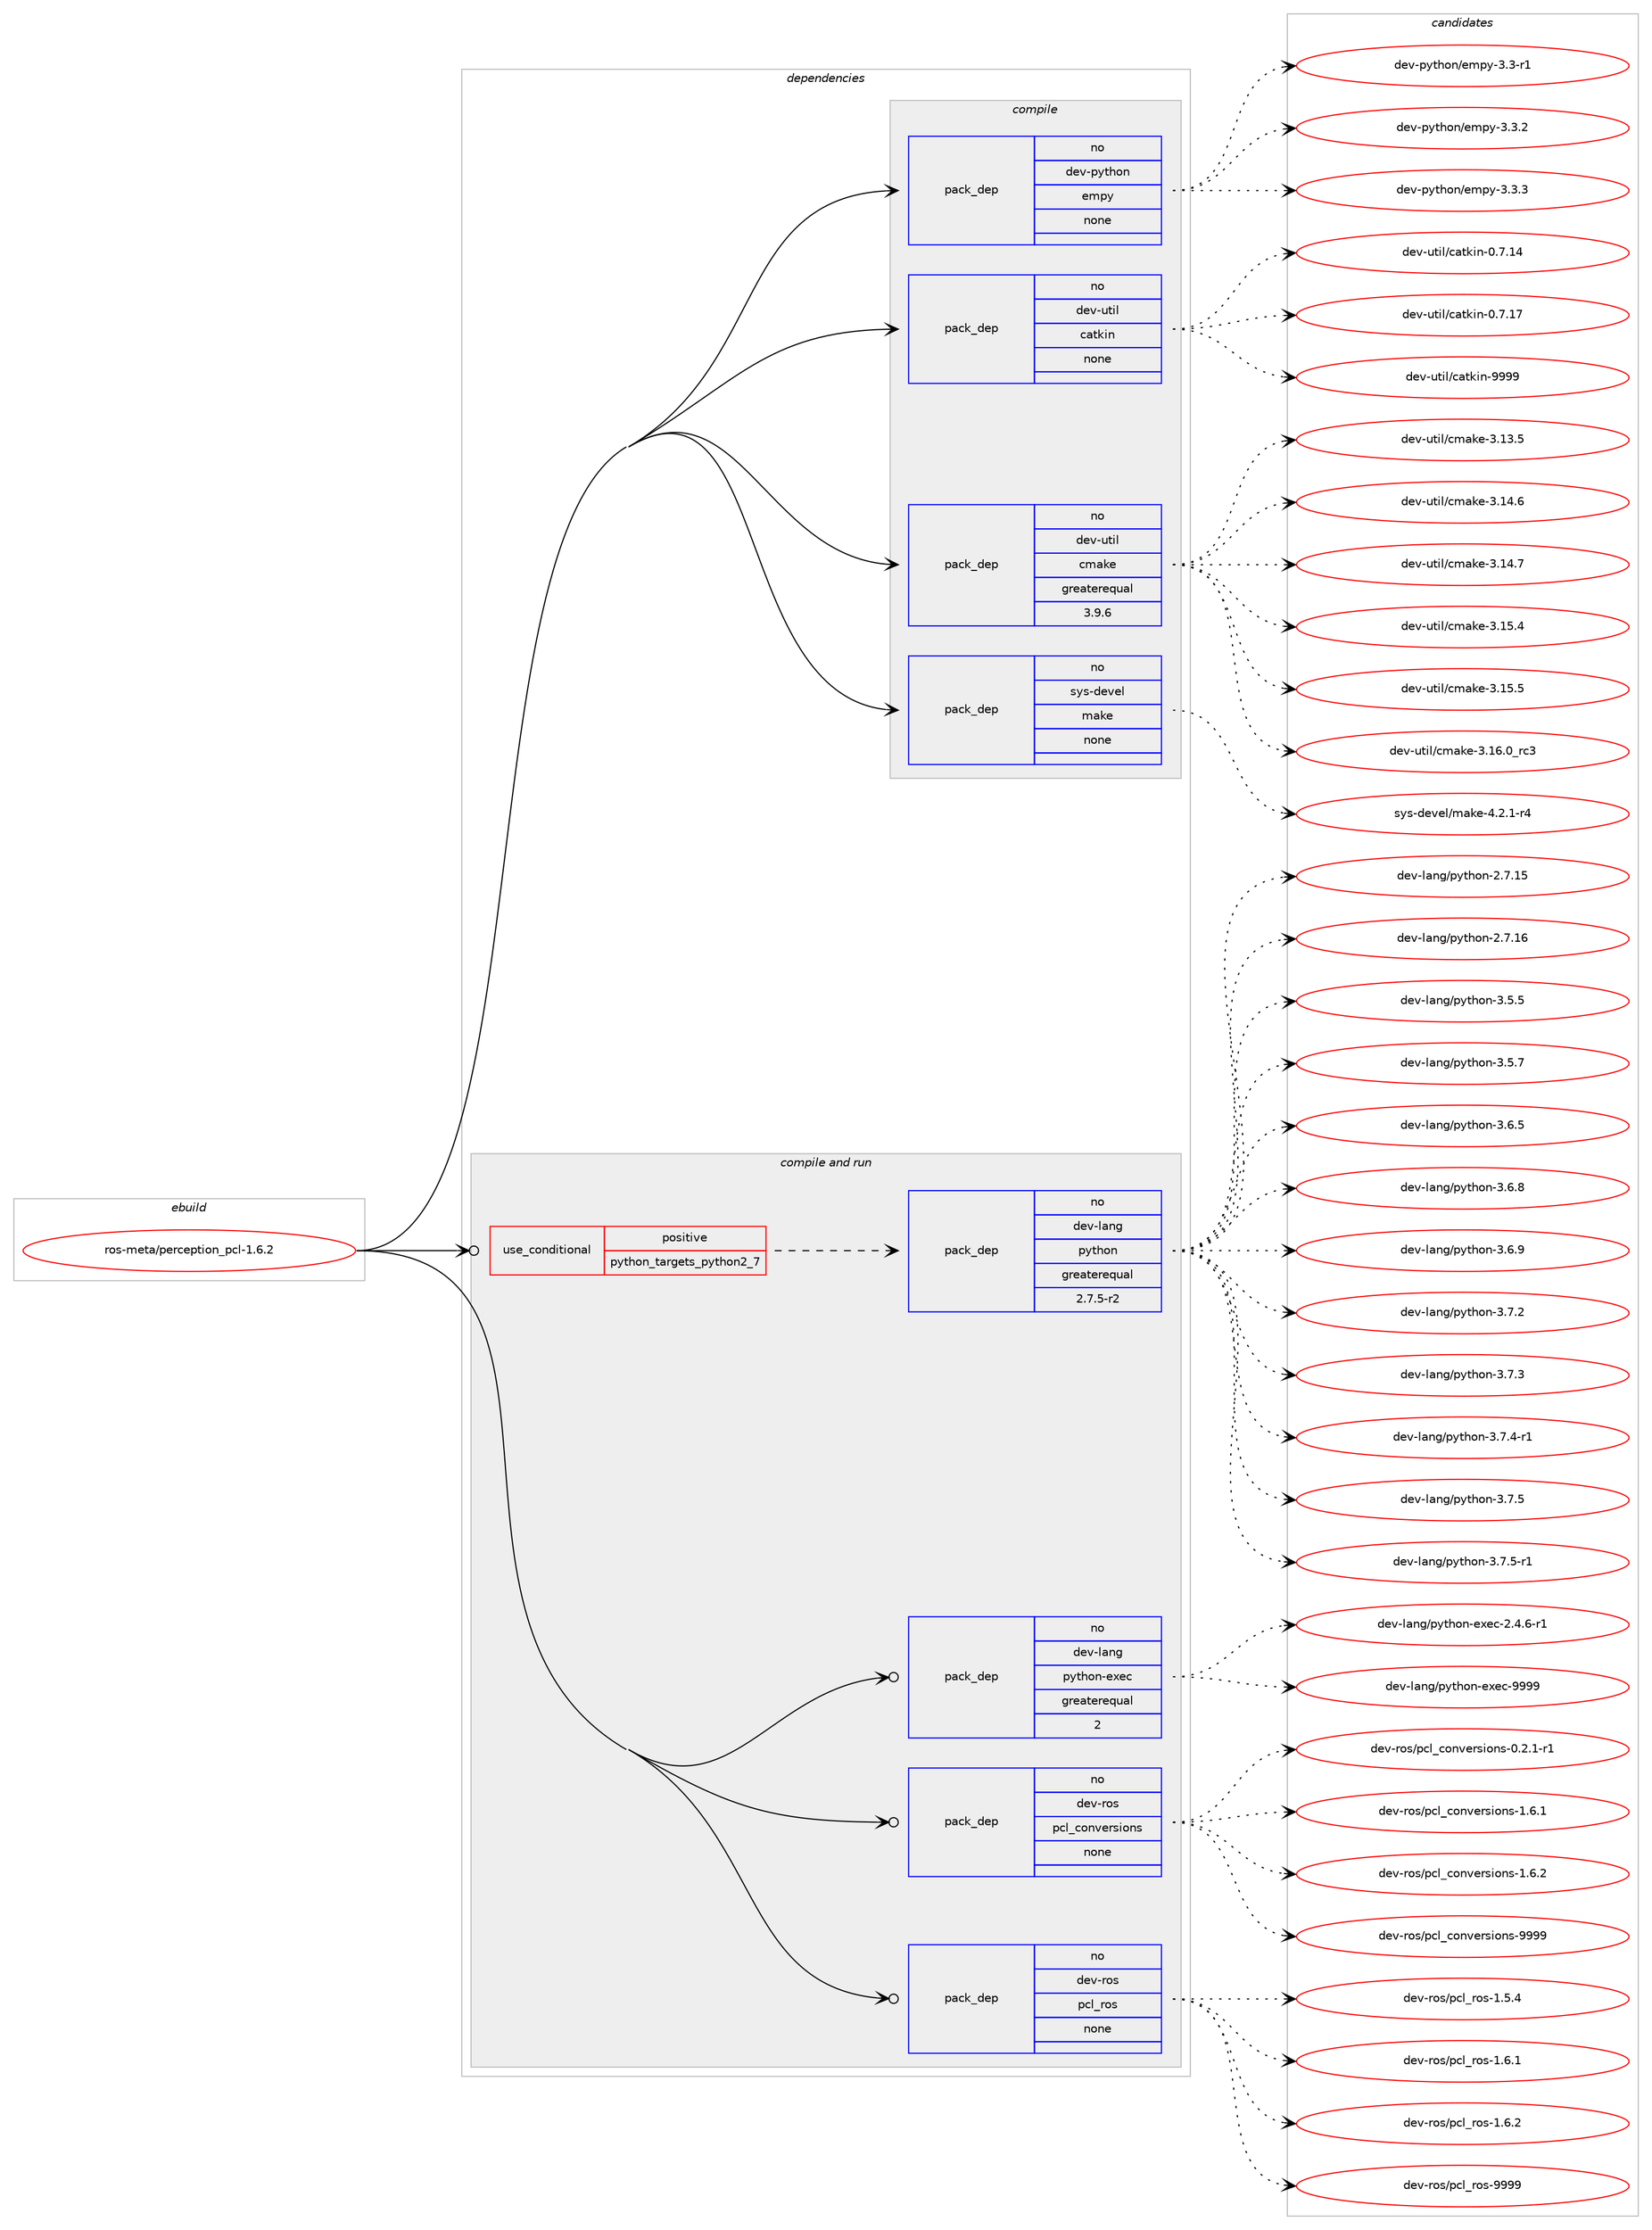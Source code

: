 digraph prolog {

# *************
# Graph options
# *************

newrank=true;
concentrate=true;
compound=true;
graph [rankdir=LR,fontname=Helvetica,fontsize=10,ranksep=1.5];#, ranksep=2.5, nodesep=0.2];
edge  [arrowhead=vee];
node  [fontname=Helvetica,fontsize=10];

# **********
# The ebuild
# **********

subgraph cluster_leftcol {
color=gray;
rank=same;
label=<<i>ebuild</i>>;
id [label="ros-meta/perception_pcl-1.6.2", color=red, width=4, href="../ros-meta/perception_pcl-1.6.2.svg"];
}

# ****************
# The dependencies
# ****************

subgraph cluster_midcol {
color=gray;
label=<<i>dependencies</i>>;
subgraph cluster_compile {
fillcolor="#eeeeee";
style=filled;
label=<<i>compile</i>>;
subgraph pack626046 {
dependency847392 [label=<<TABLE BORDER="0" CELLBORDER="1" CELLSPACING="0" CELLPADDING="4" WIDTH="220"><TR><TD ROWSPAN="6" CELLPADDING="30">pack_dep</TD></TR><TR><TD WIDTH="110">no</TD></TR><TR><TD>dev-python</TD></TR><TR><TD>empy</TD></TR><TR><TD>none</TD></TR><TR><TD></TD></TR></TABLE>>, shape=none, color=blue];
}
id:e -> dependency847392:w [weight=20,style="solid",arrowhead="vee"];
subgraph pack626047 {
dependency847393 [label=<<TABLE BORDER="0" CELLBORDER="1" CELLSPACING="0" CELLPADDING="4" WIDTH="220"><TR><TD ROWSPAN="6" CELLPADDING="30">pack_dep</TD></TR><TR><TD WIDTH="110">no</TD></TR><TR><TD>dev-util</TD></TR><TR><TD>catkin</TD></TR><TR><TD>none</TD></TR><TR><TD></TD></TR></TABLE>>, shape=none, color=blue];
}
id:e -> dependency847393:w [weight=20,style="solid",arrowhead="vee"];
subgraph pack626048 {
dependency847394 [label=<<TABLE BORDER="0" CELLBORDER="1" CELLSPACING="0" CELLPADDING="4" WIDTH="220"><TR><TD ROWSPAN="6" CELLPADDING="30">pack_dep</TD></TR><TR><TD WIDTH="110">no</TD></TR><TR><TD>dev-util</TD></TR><TR><TD>cmake</TD></TR><TR><TD>greaterequal</TD></TR><TR><TD>3.9.6</TD></TR></TABLE>>, shape=none, color=blue];
}
id:e -> dependency847394:w [weight=20,style="solid",arrowhead="vee"];
subgraph pack626049 {
dependency847395 [label=<<TABLE BORDER="0" CELLBORDER="1" CELLSPACING="0" CELLPADDING="4" WIDTH="220"><TR><TD ROWSPAN="6" CELLPADDING="30">pack_dep</TD></TR><TR><TD WIDTH="110">no</TD></TR><TR><TD>sys-devel</TD></TR><TR><TD>make</TD></TR><TR><TD>none</TD></TR><TR><TD></TD></TR></TABLE>>, shape=none, color=blue];
}
id:e -> dependency847395:w [weight=20,style="solid",arrowhead="vee"];
}
subgraph cluster_compileandrun {
fillcolor="#eeeeee";
style=filled;
label=<<i>compile and run</i>>;
subgraph cond206412 {
dependency847396 [label=<<TABLE BORDER="0" CELLBORDER="1" CELLSPACING="0" CELLPADDING="4"><TR><TD ROWSPAN="3" CELLPADDING="10">use_conditional</TD></TR><TR><TD>positive</TD></TR><TR><TD>python_targets_python2_7</TD></TR></TABLE>>, shape=none, color=red];
subgraph pack626050 {
dependency847397 [label=<<TABLE BORDER="0" CELLBORDER="1" CELLSPACING="0" CELLPADDING="4" WIDTH="220"><TR><TD ROWSPAN="6" CELLPADDING="30">pack_dep</TD></TR><TR><TD WIDTH="110">no</TD></TR><TR><TD>dev-lang</TD></TR><TR><TD>python</TD></TR><TR><TD>greaterequal</TD></TR><TR><TD>2.7.5-r2</TD></TR></TABLE>>, shape=none, color=blue];
}
dependency847396:e -> dependency847397:w [weight=20,style="dashed",arrowhead="vee"];
}
id:e -> dependency847396:w [weight=20,style="solid",arrowhead="odotvee"];
subgraph pack626051 {
dependency847398 [label=<<TABLE BORDER="0" CELLBORDER="1" CELLSPACING="0" CELLPADDING="4" WIDTH="220"><TR><TD ROWSPAN="6" CELLPADDING="30">pack_dep</TD></TR><TR><TD WIDTH="110">no</TD></TR><TR><TD>dev-lang</TD></TR><TR><TD>python-exec</TD></TR><TR><TD>greaterequal</TD></TR><TR><TD>2</TD></TR></TABLE>>, shape=none, color=blue];
}
id:e -> dependency847398:w [weight=20,style="solid",arrowhead="odotvee"];
subgraph pack626052 {
dependency847399 [label=<<TABLE BORDER="0" CELLBORDER="1" CELLSPACING="0" CELLPADDING="4" WIDTH="220"><TR><TD ROWSPAN="6" CELLPADDING="30">pack_dep</TD></TR><TR><TD WIDTH="110">no</TD></TR><TR><TD>dev-ros</TD></TR><TR><TD>pcl_conversions</TD></TR><TR><TD>none</TD></TR><TR><TD></TD></TR></TABLE>>, shape=none, color=blue];
}
id:e -> dependency847399:w [weight=20,style="solid",arrowhead="odotvee"];
subgraph pack626053 {
dependency847400 [label=<<TABLE BORDER="0" CELLBORDER="1" CELLSPACING="0" CELLPADDING="4" WIDTH="220"><TR><TD ROWSPAN="6" CELLPADDING="30">pack_dep</TD></TR><TR><TD WIDTH="110">no</TD></TR><TR><TD>dev-ros</TD></TR><TR><TD>pcl_ros</TD></TR><TR><TD>none</TD></TR><TR><TD></TD></TR></TABLE>>, shape=none, color=blue];
}
id:e -> dependency847400:w [weight=20,style="solid",arrowhead="odotvee"];
}
subgraph cluster_run {
fillcolor="#eeeeee";
style=filled;
label=<<i>run</i>>;
}
}

# **************
# The candidates
# **************

subgraph cluster_choices {
rank=same;
color=gray;
label=<<i>candidates</i>>;

subgraph choice626046 {
color=black;
nodesep=1;
choice1001011184511212111610411111047101109112121455146514511449 [label="dev-python/empy-3.3-r1", color=red, width=4,href="../dev-python/empy-3.3-r1.svg"];
choice1001011184511212111610411111047101109112121455146514650 [label="dev-python/empy-3.3.2", color=red, width=4,href="../dev-python/empy-3.3.2.svg"];
choice1001011184511212111610411111047101109112121455146514651 [label="dev-python/empy-3.3.3", color=red, width=4,href="../dev-python/empy-3.3.3.svg"];
dependency847392:e -> choice1001011184511212111610411111047101109112121455146514511449:w [style=dotted,weight="100"];
dependency847392:e -> choice1001011184511212111610411111047101109112121455146514650:w [style=dotted,weight="100"];
dependency847392:e -> choice1001011184511212111610411111047101109112121455146514651:w [style=dotted,weight="100"];
}
subgraph choice626047 {
color=black;
nodesep=1;
choice1001011184511711610510847999711610710511045484655464952 [label="dev-util/catkin-0.7.14", color=red, width=4,href="../dev-util/catkin-0.7.14.svg"];
choice1001011184511711610510847999711610710511045484655464955 [label="dev-util/catkin-0.7.17", color=red, width=4,href="../dev-util/catkin-0.7.17.svg"];
choice100101118451171161051084799971161071051104557575757 [label="dev-util/catkin-9999", color=red, width=4,href="../dev-util/catkin-9999.svg"];
dependency847393:e -> choice1001011184511711610510847999711610710511045484655464952:w [style=dotted,weight="100"];
dependency847393:e -> choice1001011184511711610510847999711610710511045484655464955:w [style=dotted,weight="100"];
dependency847393:e -> choice100101118451171161051084799971161071051104557575757:w [style=dotted,weight="100"];
}
subgraph choice626048 {
color=black;
nodesep=1;
choice1001011184511711610510847991099710710145514649514653 [label="dev-util/cmake-3.13.5", color=red, width=4,href="../dev-util/cmake-3.13.5.svg"];
choice1001011184511711610510847991099710710145514649524654 [label="dev-util/cmake-3.14.6", color=red, width=4,href="../dev-util/cmake-3.14.6.svg"];
choice1001011184511711610510847991099710710145514649524655 [label="dev-util/cmake-3.14.7", color=red, width=4,href="../dev-util/cmake-3.14.7.svg"];
choice1001011184511711610510847991099710710145514649534652 [label="dev-util/cmake-3.15.4", color=red, width=4,href="../dev-util/cmake-3.15.4.svg"];
choice1001011184511711610510847991099710710145514649534653 [label="dev-util/cmake-3.15.5", color=red, width=4,href="../dev-util/cmake-3.15.5.svg"];
choice1001011184511711610510847991099710710145514649544648951149951 [label="dev-util/cmake-3.16.0_rc3", color=red, width=4,href="../dev-util/cmake-3.16.0_rc3.svg"];
dependency847394:e -> choice1001011184511711610510847991099710710145514649514653:w [style=dotted,weight="100"];
dependency847394:e -> choice1001011184511711610510847991099710710145514649524654:w [style=dotted,weight="100"];
dependency847394:e -> choice1001011184511711610510847991099710710145514649524655:w [style=dotted,weight="100"];
dependency847394:e -> choice1001011184511711610510847991099710710145514649534652:w [style=dotted,weight="100"];
dependency847394:e -> choice1001011184511711610510847991099710710145514649534653:w [style=dotted,weight="100"];
dependency847394:e -> choice1001011184511711610510847991099710710145514649544648951149951:w [style=dotted,weight="100"];
}
subgraph choice626049 {
color=black;
nodesep=1;
choice1151211154510010111810110847109971071014552465046494511452 [label="sys-devel/make-4.2.1-r4", color=red, width=4,href="../sys-devel/make-4.2.1-r4.svg"];
dependency847395:e -> choice1151211154510010111810110847109971071014552465046494511452:w [style=dotted,weight="100"];
}
subgraph choice626050 {
color=black;
nodesep=1;
choice10010111845108971101034711212111610411111045504655464953 [label="dev-lang/python-2.7.15", color=red, width=4,href="../dev-lang/python-2.7.15.svg"];
choice10010111845108971101034711212111610411111045504655464954 [label="dev-lang/python-2.7.16", color=red, width=4,href="../dev-lang/python-2.7.16.svg"];
choice100101118451089711010347112121116104111110455146534653 [label="dev-lang/python-3.5.5", color=red, width=4,href="../dev-lang/python-3.5.5.svg"];
choice100101118451089711010347112121116104111110455146534655 [label="dev-lang/python-3.5.7", color=red, width=4,href="../dev-lang/python-3.5.7.svg"];
choice100101118451089711010347112121116104111110455146544653 [label="dev-lang/python-3.6.5", color=red, width=4,href="../dev-lang/python-3.6.5.svg"];
choice100101118451089711010347112121116104111110455146544656 [label="dev-lang/python-3.6.8", color=red, width=4,href="../dev-lang/python-3.6.8.svg"];
choice100101118451089711010347112121116104111110455146544657 [label="dev-lang/python-3.6.9", color=red, width=4,href="../dev-lang/python-3.6.9.svg"];
choice100101118451089711010347112121116104111110455146554650 [label="dev-lang/python-3.7.2", color=red, width=4,href="../dev-lang/python-3.7.2.svg"];
choice100101118451089711010347112121116104111110455146554651 [label="dev-lang/python-3.7.3", color=red, width=4,href="../dev-lang/python-3.7.3.svg"];
choice1001011184510897110103471121211161041111104551465546524511449 [label="dev-lang/python-3.7.4-r1", color=red, width=4,href="../dev-lang/python-3.7.4-r1.svg"];
choice100101118451089711010347112121116104111110455146554653 [label="dev-lang/python-3.7.5", color=red, width=4,href="../dev-lang/python-3.7.5.svg"];
choice1001011184510897110103471121211161041111104551465546534511449 [label="dev-lang/python-3.7.5-r1", color=red, width=4,href="../dev-lang/python-3.7.5-r1.svg"];
dependency847397:e -> choice10010111845108971101034711212111610411111045504655464953:w [style=dotted,weight="100"];
dependency847397:e -> choice10010111845108971101034711212111610411111045504655464954:w [style=dotted,weight="100"];
dependency847397:e -> choice100101118451089711010347112121116104111110455146534653:w [style=dotted,weight="100"];
dependency847397:e -> choice100101118451089711010347112121116104111110455146534655:w [style=dotted,weight="100"];
dependency847397:e -> choice100101118451089711010347112121116104111110455146544653:w [style=dotted,weight="100"];
dependency847397:e -> choice100101118451089711010347112121116104111110455146544656:w [style=dotted,weight="100"];
dependency847397:e -> choice100101118451089711010347112121116104111110455146544657:w [style=dotted,weight="100"];
dependency847397:e -> choice100101118451089711010347112121116104111110455146554650:w [style=dotted,weight="100"];
dependency847397:e -> choice100101118451089711010347112121116104111110455146554651:w [style=dotted,weight="100"];
dependency847397:e -> choice1001011184510897110103471121211161041111104551465546524511449:w [style=dotted,weight="100"];
dependency847397:e -> choice100101118451089711010347112121116104111110455146554653:w [style=dotted,weight="100"];
dependency847397:e -> choice1001011184510897110103471121211161041111104551465546534511449:w [style=dotted,weight="100"];
}
subgraph choice626051 {
color=black;
nodesep=1;
choice10010111845108971101034711212111610411111045101120101994550465246544511449 [label="dev-lang/python-exec-2.4.6-r1", color=red, width=4,href="../dev-lang/python-exec-2.4.6-r1.svg"];
choice10010111845108971101034711212111610411111045101120101994557575757 [label="dev-lang/python-exec-9999", color=red, width=4,href="../dev-lang/python-exec-9999.svg"];
dependency847398:e -> choice10010111845108971101034711212111610411111045101120101994550465246544511449:w [style=dotted,weight="100"];
dependency847398:e -> choice10010111845108971101034711212111610411111045101120101994557575757:w [style=dotted,weight="100"];
}
subgraph choice626052 {
color=black;
nodesep=1;
choice10010111845114111115471129910895991111101181011141151051111101154548465046494511449 [label="dev-ros/pcl_conversions-0.2.1-r1", color=red, width=4,href="../dev-ros/pcl_conversions-0.2.1-r1.svg"];
choice1001011184511411111547112991089599111110118101114115105111110115454946544649 [label="dev-ros/pcl_conversions-1.6.1", color=red, width=4,href="../dev-ros/pcl_conversions-1.6.1.svg"];
choice1001011184511411111547112991089599111110118101114115105111110115454946544650 [label="dev-ros/pcl_conversions-1.6.2", color=red, width=4,href="../dev-ros/pcl_conversions-1.6.2.svg"];
choice10010111845114111115471129910895991111101181011141151051111101154557575757 [label="dev-ros/pcl_conversions-9999", color=red, width=4,href="../dev-ros/pcl_conversions-9999.svg"];
dependency847399:e -> choice10010111845114111115471129910895991111101181011141151051111101154548465046494511449:w [style=dotted,weight="100"];
dependency847399:e -> choice1001011184511411111547112991089599111110118101114115105111110115454946544649:w [style=dotted,weight="100"];
dependency847399:e -> choice1001011184511411111547112991089599111110118101114115105111110115454946544650:w [style=dotted,weight="100"];
dependency847399:e -> choice10010111845114111115471129910895991111101181011141151051111101154557575757:w [style=dotted,weight="100"];
}
subgraph choice626053 {
color=black;
nodesep=1;
choice10010111845114111115471129910895114111115454946534652 [label="dev-ros/pcl_ros-1.5.4", color=red, width=4,href="../dev-ros/pcl_ros-1.5.4.svg"];
choice10010111845114111115471129910895114111115454946544649 [label="dev-ros/pcl_ros-1.6.1", color=red, width=4,href="../dev-ros/pcl_ros-1.6.1.svg"];
choice10010111845114111115471129910895114111115454946544650 [label="dev-ros/pcl_ros-1.6.2", color=red, width=4,href="../dev-ros/pcl_ros-1.6.2.svg"];
choice100101118451141111154711299108951141111154557575757 [label="dev-ros/pcl_ros-9999", color=red, width=4,href="../dev-ros/pcl_ros-9999.svg"];
dependency847400:e -> choice10010111845114111115471129910895114111115454946534652:w [style=dotted,weight="100"];
dependency847400:e -> choice10010111845114111115471129910895114111115454946544649:w [style=dotted,weight="100"];
dependency847400:e -> choice10010111845114111115471129910895114111115454946544650:w [style=dotted,weight="100"];
dependency847400:e -> choice100101118451141111154711299108951141111154557575757:w [style=dotted,weight="100"];
}
}

}
